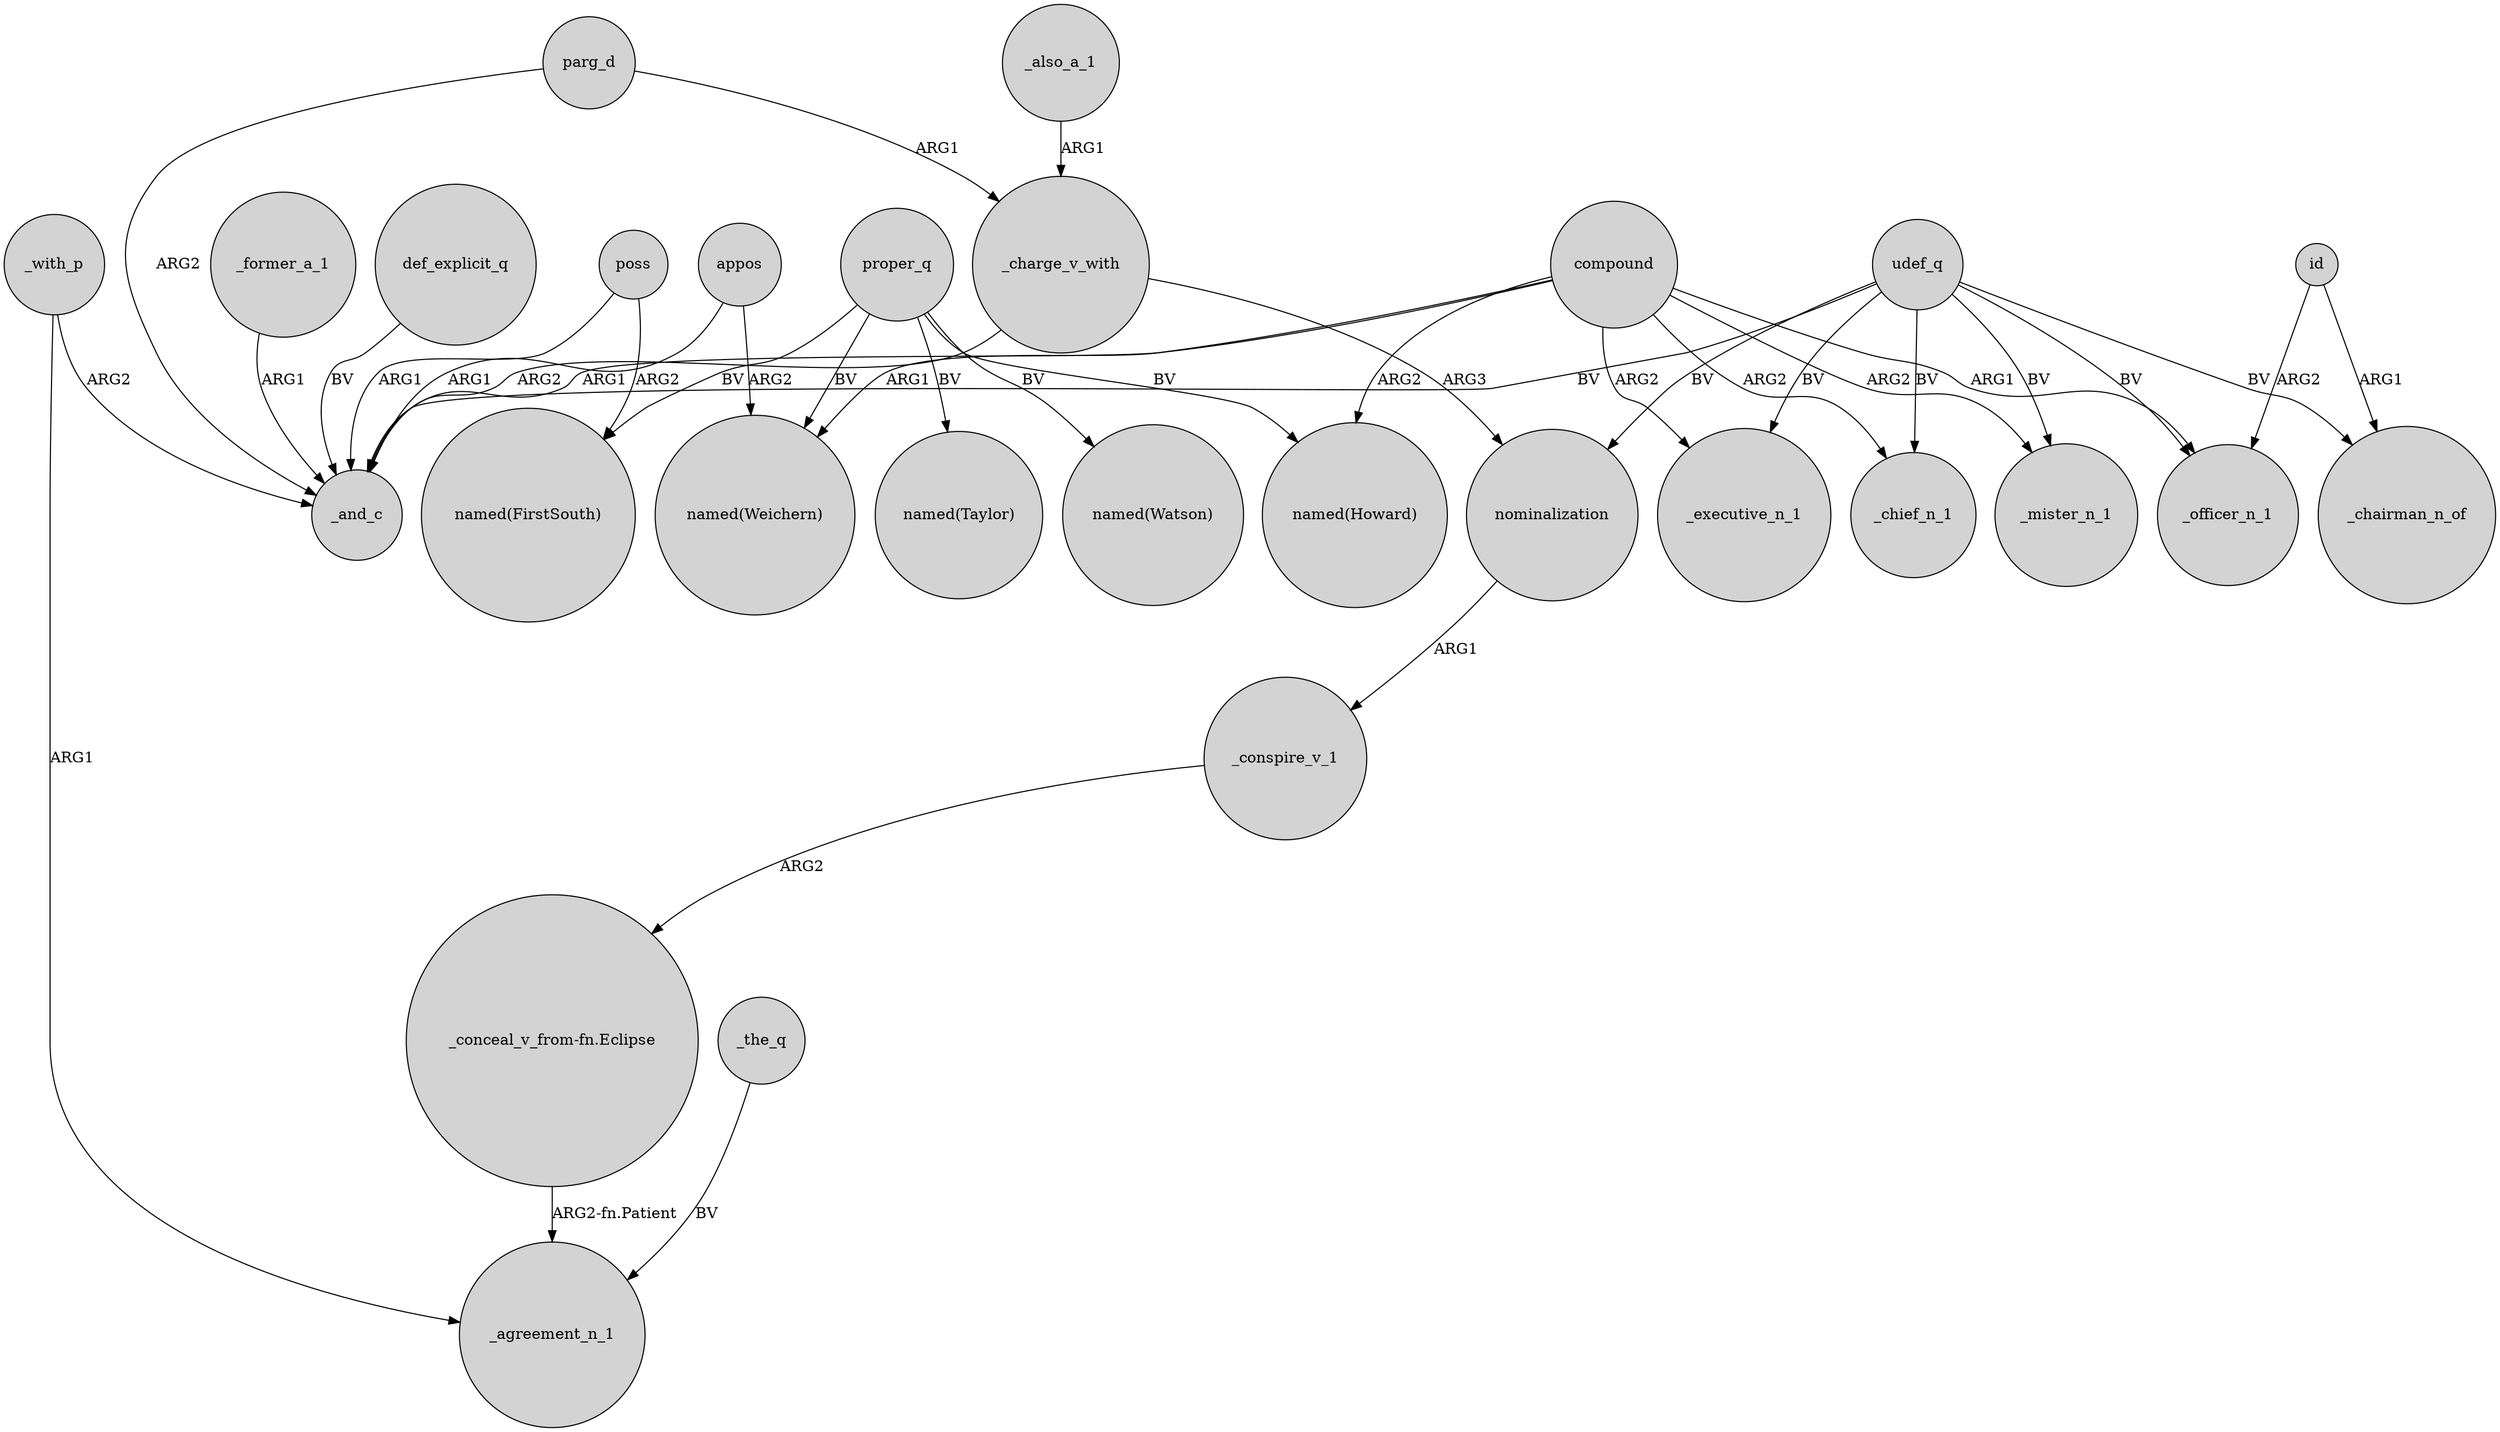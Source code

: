digraph {
	node [shape=circle style=filled]
	_with_p -> _and_c [label=ARG2]
	_also_a_1 -> _charge_v_with [label=ARG1]
	_former_a_1 -> _and_c [label=ARG1]
	poss -> _and_c [label=ARG1]
	udef_q -> _executive_n_1 [label=BV]
	appos -> "named(Weichern)" [label=ARG2]
	appos -> _and_c [label=ARG1]
	def_explicit_q -> _and_c [label=BV]
	_conspire_v_1 -> "_conceal_v_from-fn.Eclipse" [label=ARG2]
	compound -> _mister_n_1 [label=ARG2]
	"_conceal_v_from-fn.Eclipse" -> _agreement_n_1 [label="ARG2-fn.Patient"]
	udef_q -> _mister_n_1 [label=BV]
	proper_q -> "named(Watson)" [label=BV]
	proper_q -> "named(Weichern)" [label=BV]
	udef_q -> _chairman_n_of [label=BV]
	parg_d -> _and_c [label=ARG2]
	compound -> _chief_n_1 [label=ARG2]
	_charge_v_with -> _and_c [label=ARG2]
	parg_d -> _charge_v_with [label=ARG1]
	compound -> _officer_n_1 [label=ARG1]
	poss -> "named(FirstSouth)" [label=ARG2]
	compound -> "named(Weichern)" [label=ARG1]
	_the_q -> _agreement_n_1 [label=BV]
	udef_q -> _chief_n_1 [label=BV]
	id -> _officer_n_1 [label=ARG2]
	udef_q -> _officer_n_1 [label=BV]
	compound -> _and_c [label=ARG1]
	compound -> "named(Howard)" [label=ARG2]
	proper_q -> "named(Taylor)" [label=BV]
	nominalization -> _conspire_v_1 [label=ARG1]
	udef_q -> nominalization [label=BV]
	_charge_v_with -> nominalization [label=ARG3]
	_with_p -> _agreement_n_1 [label=ARG1]
	proper_q -> "named(FirstSouth)" [label=BV]
	id -> _chairman_n_of [label=ARG1]
	compound -> _executive_n_1 [label=ARG2]
	udef_q -> _and_c [label=BV]
	proper_q -> "named(Howard)" [label=BV]
}

